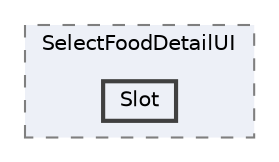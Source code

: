 digraph "202_Lobby_UI/Window/SelectProvideWindow/Prefab/UI/SelectFoodDetailUI/Slot"
{
 // LATEX_PDF_SIZE
  bgcolor="transparent";
  edge [fontname=Helvetica,fontsize=10,labelfontname=Helvetica,labelfontsize=10];
  node [fontname=Helvetica,fontsize=10,shape=box,height=0.2,width=0.4];
  compound=true
  subgraph clusterdir_baea036950159d49e340266b13e650e2 {
    graph [ bgcolor="#edf0f7", pencolor="grey50", label="SelectFoodDetailUI", fontname=Helvetica,fontsize=10 style="filled,dashed", URL="dir_baea036950159d49e340266b13e650e2.html",tooltip=""]
  dir_4e48dd7c91c51872a36fba9f466fddcf [label="Slot", fillcolor="#edf0f7", color="grey25", style="filled,bold", URL="dir_4e48dd7c91c51872a36fba9f466fddcf.html",tooltip=""];
  }
}
